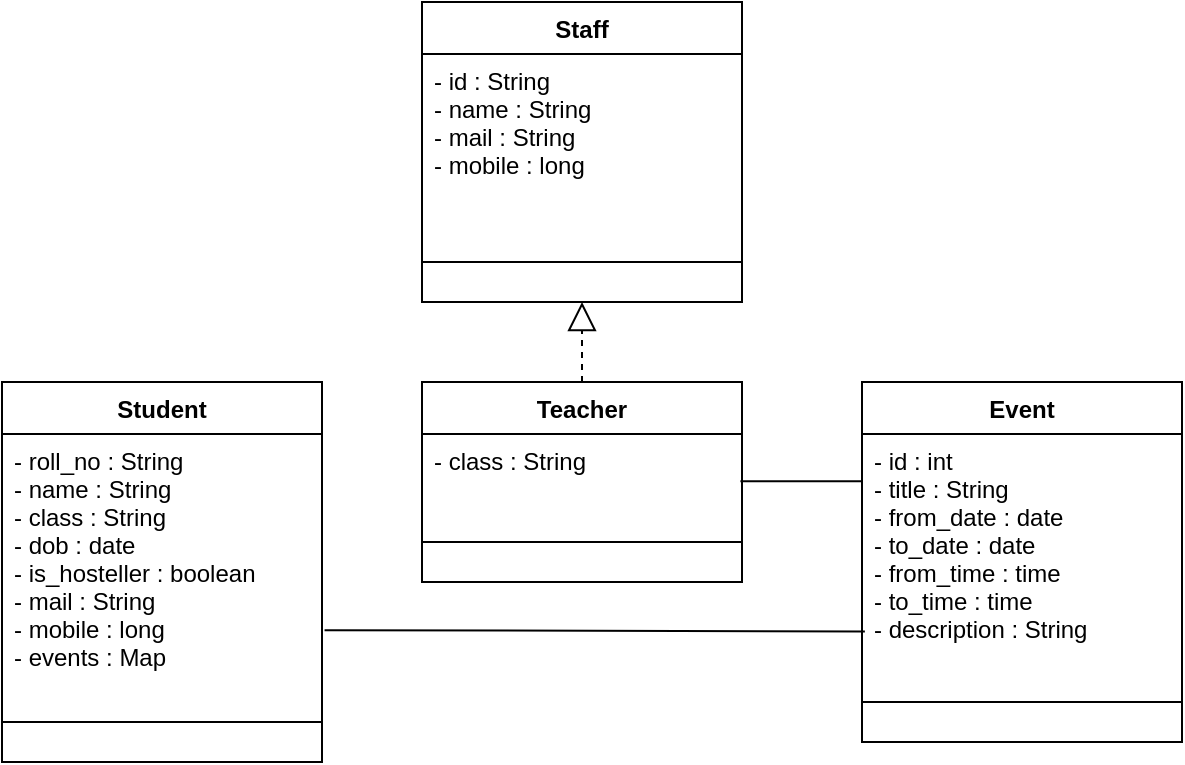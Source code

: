 <mxfile version="20.4.0" type="device"><diagram id="CB3ILJBjrY4fO_ZfoTMc" name="Page-1"><mxGraphModel dx="1298" dy="1784" grid="1" gridSize="10" guides="1" tooltips="1" connect="1" arrows="1" fold="1" page="1" pageScale="1" pageWidth="850" pageHeight="1100" math="0" shadow="0"><root><mxCell id="0"/><mxCell id="1" parent="0"/><mxCell id="QdE7p_diFOwgZNPdNC6Q-1" value="Student" style="swimlane;fontStyle=1;align=center;verticalAlign=top;childLayout=stackLayout;horizontal=1;startSize=26;horizontalStack=0;resizeParent=1;resizeParentMax=0;resizeLast=0;collapsible=1;marginBottom=0;" vertex="1" parent="1"><mxGeometry x="90" y="130" width="160" height="190" as="geometry"/></mxCell><mxCell id="QdE7p_diFOwgZNPdNC6Q-2" value="- roll_no : String&#10;- name : String&#10;- class : String&#10;- dob : date&#10;- is_hosteller : boolean &#10;- mail : String&#10;- mobile : long&#10;- events : Map&#10;" style="text;strokeColor=none;fillColor=none;align=left;verticalAlign=top;spacingLeft=4;spacingRight=4;overflow=hidden;rotatable=0;points=[[0,0.5],[1,0.5]];portConstraint=eastwest;" vertex="1" parent="QdE7p_diFOwgZNPdNC6Q-1"><mxGeometry y="26" width="160" height="124" as="geometry"/></mxCell><mxCell id="QdE7p_diFOwgZNPdNC6Q-3" value="" style="line;strokeWidth=1;fillColor=none;align=left;verticalAlign=middle;spacingTop=-1;spacingLeft=3;spacingRight=3;rotatable=0;labelPosition=right;points=[];portConstraint=eastwest;strokeColor=inherit;" vertex="1" parent="QdE7p_diFOwgZNPdNC6Q-1"><mxGeometry y="150" width="160" height="40" as="geometry"/></mxCell><mxCell id="QdE7p_diFOwgZNPdNC6Q-5" value="Staff" style="swimlane;fontStyle=1;align=center;verticalAlign=top;childLayout=stackLayout;horizontal=1;startSize=26;horizontalStack=0;resizeParent=1;resizeParentMax=0;resizeLast=0;collapsible=1;marginBottom=0;" vertex="1" parent="1"><mxGeometry x="300" y="-60" width="160" height="150" as="geometry"/></mxCell><mxCell id="QdE7p_diFOwgZNPdNC6Q-6" value="- id : String&#10;- name : String&#10;- mail : String&#10;- mobile : long&#10;" style="text;strokeColor=none;fillColor=none;align=left;verticalAlign=top;spacingLeft=4;spacingRight=4;overflow=hidden;rotatable=0;points=[[0,0.5],[1,0.5]];portConstraint=eastwest;" vertex="1" parent="QdE7p_diFOwgZNPdNC6Q-5"><mxGeometry y="26" width="160" height="84" as="geometry"/></mxCell><mxCell id="QdE7p_diFOwgZNPdNC6Q-7" value="" style="line;strokeWidth=1;fillColor=none;align=left;verticalAlign=middle;spacingTop=-1;spacingLeft=3;spacingRight=3;rotatable=0;labelPosition=right;points=[];portConstraint=eastwest;strokeColor=inherit;" vertex="1" parent="QdE7p_diFOwgZNPdNC6Q-5"><mxGeometry y="110" width="160" height="40" as="geometry"/></mxCell><mxCell id="QdE7p_diFOwgZNPdNC6Q-8" value="Event" style="swimlane;fontStyle=1;align=center;verticalAlign=top;childLayout=stackLayout;horizontal=1;startSize=26;horizontalStack=0;resizeParent=1;resizeParentMax=0;resizeLast=0;collapsible=1;marginBottom=0;" vertex="1" parent="1"><mxGeometry x="520" y="130" width="160" height="180" as="geometry"/></mxCell><mxCell id="QdE7p_diFOwgZNPdNC6Q-9" value="- id : int&#10;- title : String&#10;- from_date : date&#10;- to_date : date&#10;- from_time : time&#10;- to_time : time&#10;- description : String&#10;" style="text;strokeColor=none;fillColor=none;align=left;verticalAlign=top;spacingLeft=4;spacingRight=4;overflow=hidden;rotatable=0;points=[[0,0.5],[1,0.5]];portConstraint=eastwest;" vertex="1" parent="QdE7p_diFOwgZNPdNC6Q-8"><mxGeometry y="26" width="160" height="114" as="geometry"/></mxCell><mxCell id="QdE7p_diFOwgZNPdNC6Q-10" value="" style="line;strokeWidth=1;fillColor=none;align=left;verticalAlign=middle;spacingTop=-1;spacingLeft=3;spacingRight=3;rotatable=0;labelPosition=right;points=[];portConstraint=eastwest;strokeColor=inherit;" vertex="1" parent="QdE7p_diFOwgZNPdNC6Q-8"><mxGeometry y="140" width="160" height="40" as="geometry"/></mxCell><mxCell id="QdE7p_diFOwgZNPdNC6Q-11" value="Teacher" style="swimlane;fontStyle=1;align=center;verticalAlign=top;childLayout=stackLayout;horizontal=1;startSize=26;horizontalStack=0;resizeParent=1;resizeParentMax=0;resizeLast=0;collapsible=1;marginBottom=0;" vertex="1" parent="1"><mxGeometry x="300" y="130" width="160" height="100" as="geometry"/></mxCell><mxCell id="QdE7p_diFOwgZNPdNC6Q-12" value="- class : String&#10;" style="text;strokeColor=none;fillColor=none;align=left;verticalAlign=top;spacingLeft=4;spacingRight=4;overflow=hidden;rotatable=0;points=[[0,0.5],[1,0.5]];portConstraint=eastwest;" vertex="1" parent="QdE7p_diFOwgZNPdNC6Q-11"><mxGeometry y="26" width="160" height="34" as="geometry"/></mxCell><mxCell id="QdE7p_diFOwgZNPdNC6Q-13" value="" style="line;strokeWidth=1;fillColor=none;align=left;verticalAlign=middle;spacingTop=-1;spacingLeft=3;spacingRight=3;rotatable=0;labelPosition=right;points=[];portConstraint=eastwest;strokeColor=inherit;" vertex="1" parent="QdE7p_diFOwgZNPdNC6Q-11"><mxGeometry y="60" width="160" height="40" as="geometry"/></mxCell><mxCell id="QdE7p_diFOwgZNPdNC6Q-19" value="" style="endArrow=none;html=1;rounded=0;exitX=0.995;exitY=0.695;exitDx=0;exitDy=0;exitPerimeter=0;entryX=0;entryY=0.207;entryDx=0;entryDy=0;entryPerimeter=0;" edge="1" parent="1" source="QdE7p_diFOwgZNPdNC6Q-12" target="QdE7p_diFOwgZNPdNC6Q-9"><mxGeometry width="50" height="50" relative="1" as="geometry"><mxPoint x="400" y="180" as="sourcePoint"/><mxPoint x="450" y="130" as="targetPoint"/></mxGeometry></mxCell><mxCell id="QdE7p_diFOwgZNPdNC6Q-20" value="" style="endArrow=none;html=1;rounded=0;exitX=1.008;exitY=0.791;exitDx=0;exitDy=0;exitPerimeter=0;entryX=0.009;entryY=0.866;entryDx=0;entryDy=0;entryPerimeter=0;" edge="1" parent="1" source="QdE7p_diFOwgZNPdNC6Q-2" target="QdE7p_diFOwgZNPdNC6Q-9"><mxGeometry width="50" height="50" relative="1" as="geometry"><mxPoint x="400" y="180" as="sourcePoint"/><mxPoint x="450" y="130" as="targetPoint"/></mxGeometry></mxCell><mxCell id="QdE7p_diFOwgZNPdNC6Q-22" value="" style="endArrow=block;dashed=1;endFill=0;endSize=12;html=1;rounded=0;exitX=0.5;exitY=0;exitDx=0;exitDy=0;entryX=0.5;entryY=1;entryDx=0;entryDy=0;" edge="1" parent="1" source="QdE7p_diFOwgZNPdNC6Q-11" target="QdE7p_diFOwgZNPdNC6Q-5"><mxGeometry width="160" relative="1" as="geometry"><mxPoint x="320" y="100" as="sourcePoint"/><mxPoint x="480" y="100" as="targetPoint"/></mxGeometry></mxCell></root></mxGraphModel></diagram></mxfile>